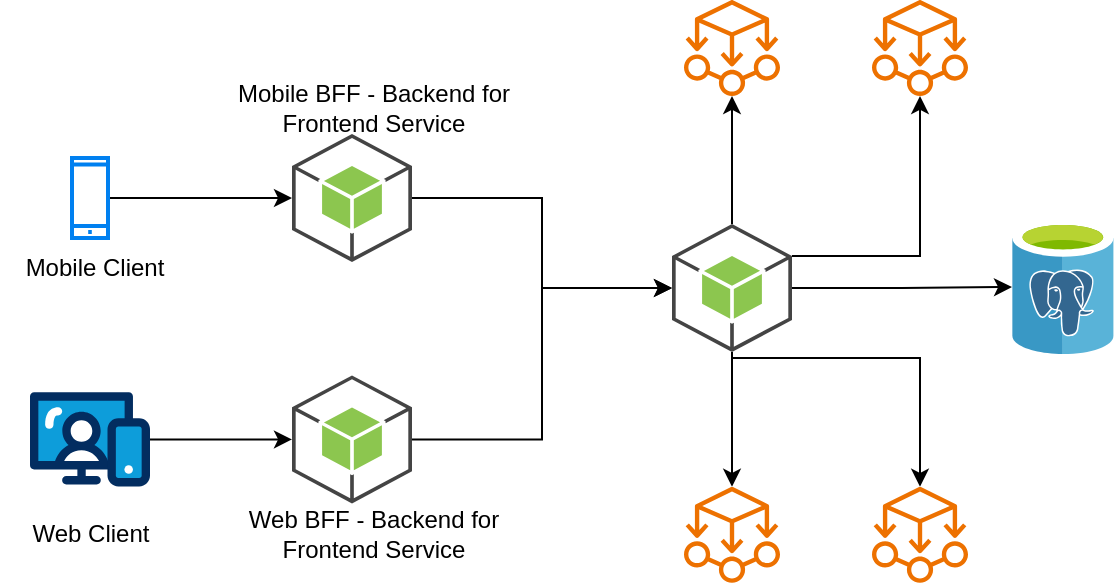 <mxfile version="24.7.7">
  <diagram name="Page-1" id="EmyyCAkO1zEMbGcYE98I">
    <mxGraphModel dx="1434" dy="716" grid="1" gridSize="10" guides="1" tooltips="1" connect="1" arrows="1" fold="1" page="1" pageScale="1" pageWidth="850" pageHeight="1100" math="0" shadow="0">
      <root>
        <mxCell id="0" />
        <mxCell id="1" parent="0" />
        <mxCell id="aiHo0pm3M2-PBp_HJ0Y8-21" value="" style="edgeStyle=orthogonalEdgeStyle;rounded=0;orthogonalLoop=1;jettySize=auto;html=1;" edge="1" parent="1" source="aiHo0pm3M2-PBp_HJ0Y8-1" target="aiHo0pm3M2-PBp_HJ0Y8-14">
          <mxGeometry relative="1" as="geometry" />
        </mxCell>
        <mxCell id="aiHo0pm3M2-PBp_HJ0Y8-1" value="" style="html=1;verticalLabelPosition=bottom;align=center;labelBackgroundColor=#ffffff;verticalAlign=top;strokeWidth=2;strokeColor=#0080F0;shadow=0;dashed=0;shape=mxgraph.ios7.icons.smartphone;" vertex="1" parent="1">
          <mxGeometry x="130" y="180" width="18" height="40" as="geometry" />
        </mxCell>
        <mxCell id="aiHo0pm3M2-PBp_HJ0Y8-20" value="" style="edgeStyle=orthogonalEdgeStyle;rounded=0;orthogonalLoop=1;jettySize=auto;html=1;" edge="1" parent="1" source="aiHo0pm3M2-PBp_HJ0Y8-2" target="aiHo0pm3M2-PBp_HJ0Y8-15">
          <mxGeometry relative="1" as="geometry" />
        </mxCell>
        <mxCell id="aiHo0pm3M2-PBp_HJ0Y8-2" value="" style="verticalLabelPosition=bottom;aspect=fixed;html=1;shape=mxgraph.salesforce.web;" vertex="1" parent="1">
          <mxGeometry x="109" y="297" width="60" height="47.4" as="geometry" />
        </mxCell>
        <mxCell id="aiHo0pm3M2-PBp_HJ0Y8-8" value="" style="image;sketch=0;aspect=fixed;html=1;points=[];align=center;fontSize=12;image=img/lib/mscae/Azure_Database_for_PostgreSQL_servers.svg;" vertex="1" parent="1">
          <mxGeometry x="600" y="211" width="50.92" height="67" as="geometry" />
        </mxCell>
        <mxCell id="aiHo0pm3M2-PBp_HJ0Y8-18" style="edgeStyle=orthogonalEdgeStyle;rounded=0;orthogonalLoop=1;jettySize=auto;html=1;" edge="1" parent="1" source="aiHo0pm3M2-PBp_HJ0Y8-14" target="aiHo0pm3M2-PBp_HJ0Y8-16">
          <mxGeometry relative="1" as="geometry" />
        </mxCell>
        <mxCell id="aiHo0pm3M2-PBp_HJ0Y8-14" value="" style="outlineConnect=0;dashed=0;verticalLabelPosition=bottom;verticalAlign=top;align=center;html=1;shape=mxgraph.aws3.android;fillColor=#8CC64F;gradientColor=none;" vertex="1" parent="1">
          <mxGeometry x="240" y="168" width="60" height="64" as="geometry" />
        </mxCell>
        <mxCell id="aiHo0pm3M2-PBp_HJ0Y8-15" value="" style="outlineConnect=0;dashed=0;verticalLabelPosition=bottom;verticalAlign=top;align=center;html=1;shape=mxgraph.aws3.android;fillColor=#8CC64F;gradientColor=none;" vertex="1" parent="1">
          <mxGeometry x="240" y="288.7" width="60" height="64" as="geometry" />
        </mxCell>
        <mxCell id="aiHo0pm3M2-PBp_HJ0Y8-17" value="" style="edgeStyle=orthogonalEdgeStyle;rounded=0;orthogonalLoop=1;jettySize=auto;html=1;" edge="1" parent="1" source="aiHo0pm3M2-PBp_HJ0Y8-16" target="aiHo0pm3M2-PBp_HJ0Y8-8">
          <mxGeometry relative="1" as="geometry" />
        </mxCell>
        <mxCell id="aiHo0pm3M2-PBp_HJ0Y8-26" value="" style="edgeStyle=orthogonalEdgeStyle;rounded=0;orthogonalLoop=1;jettySize=auto;html=1;" edge="1" parent="1" source="aiHo0pm3M2-PBp_HJ0Y8-16" target="aiHo0pm3M2-PBp_HJ0Y8-24">
          <mxGeometry relative="1" as="geometry" />
        </mxCell>
        <mxCell id="aiHo0pm3M2-PBp_HJ0Y8-27" value="" style="edgeStyle=orthogonalEdgeStyle;rounded=0;orthogonalLoop=1;jettySize=auto;html=1;" edge="1" parent="1" source="aiHo0pm3M2-PBp_HJ0Y8-16" target="aiHo0pm3M2-PBp_HJ0Y8-22">
          <mxGeometry relative="1" as="geometry" />
        </mxCell>
        <mxCell id="aiHo0pm3M2-PBp_HJ0Y8-28" style="edgeStyle=orthogonalEdgeStyle;rounded=0;orthogonalLoop=1;jettySize=auto;html=1;" edge="1" parent="1" source="aiHo0pm3M2-PBp_HJ0Y8-16" target="aiHo0pm3M2-PBp_HJ0Y8-23">
          <mxGeometry relative="1" as="geometry">
            <Array as="points">
              <mxPoint x="460" y="280" />
              <mxPoint x="554" y="280" />
            </Array>
          </mxGeometry>
        </mxCell>
        <mxCell id="aiHo0pm3M2-PBp_HJ0Y8-31" style="edgeStyle=orthogonalEdgeStyle;rounded=0;orthogonalLoop=1;jettySize=auto;html=1;exitX=1;exitY=0.25;exitDx=0;exitDy=0;exitPerimeter=0;" edge="1" parent="1" source="aiHo0pm3M2-PBp_HJ0Y8-16" target="aiHo0pm3M2-PBp_HJ0Y8-29">
          <mxGeometry relative="1" as="geometry">
            <Array as="points">
              <mxPoint x="554" y="229" />
            </Array>
          </mxGeometry>
        </mxCell>
        <mxCell id="aiHo0pm3M2-PBp_HJ0Y8-16" value="" style="outlineConnect=0;dashed=0;verticalLabelPosition=bottom;verticalAlign=top;align=center;html=1;shape=mxgraph.aws3.android;fillColor=#8CC64F;gradientColor=none;" vertex="1" parent="1">
          <mxGeometry x="430" y="213" width="60" height="64" as="geometry" />
        </mxCell>
        <mxCell id="aiHo0pm3M2-PBp_HJ0Y8-19" style="edgeStyle=orthogonalEdgeStyle;rounded=0;orthogonalLoop=1;jettySize=auto;html=1;entryX=0;entryY=0.5;entryDx=0;entryDy=0;entryPerimeter=0;" edge="1" parent="1" source="aiHo0pm3M2-PBp_HJ0Y8-15" target="aiHo0pm3M2-PBp_HJ0Y8-16">
          <mxGeometry relative="1" as="geometry" />
        </mxCell>
        <mxCell id="aiHo0pm3M2-PBp_HJ0Y8-22" value="" style="sketch=0;outlineConnect=0;fontColor=#232F3E;gradientColor=none;fillColor=#ED7100;strokeColor=none;dashed=0;verticalLabelPosition=bottom;verticalAlign=top;align=center;html=1;fontSize=12;fontStyle=0;aspect=fixed;pointerEvents=1;shape=mxgraph.aws4.ec2_aws_microservice_extractor_for_net;" vertex="1" parent="1">
          <mxGeometry x="436" y="344.4" width="48" height="48" as="geometry" />
        </mxCell>
        <mxCell id="aiHo0pm3M2-PBp_HJ0Y8-23" value="" style="sketch=0;outlineConnect=0;fontColor=#232F3E;gradientColor=none;fillColor=#ED7100;strokeColor=none;dashed=0;verticalLabelPosition=bottom;verticalAlign=top;align=center;html=1;fontSize=12;fontStyle=0;aspect=fixed;pointerEvents=1;shape=mxgraph.aws4.ec2_aws_microservice_extractor_for_net;" vertex="1" parent="1">
          <mxGeometry x="530" y="344.4" width="48" height="48" as="geometry" />
        </mxCell>
        <mxCell id="aiHo0pm3M2-PBp_HJ0Y8-24" value="" style="sketch=0;outlineConnect=0;fontColor=#232F3E;gradientColor=none;fillColor=#ED7100;strokeColor=none;dashed=0;verticalLabelPosition=bottom;verticalAlign=top;align=center;html=1;fontSize=12;fontStyle=0;aspect=fixed;pointerEvents=1;shape=mxgraph.aws4.ec2_aws_microservice_extractor_for_net;" vertex="1" parent="1">
          <mxGeometry x="436" y="101" width="48" height="48" as="geometry" />
        </mxCell>
        <mxCell id="aiHo0pm3M2-PBp_HJ0Y8-29" value="" style="sketch=0;outlineConnect=0;fontColor=#232F3E;gradientColor=none;fillColor=#ED7100;strokeColor=none;dashed=0;verticalLabelPosition=bottom;verticalAlign=top;align=center;html=1;fontSize=12;fontStyle=0;aspect=fixed;pointerEvents=1;shape=mxgraph.aws4.ec2_aws_microservice_extractor_for_net;" vertex="1" parent="1">
          <mxGeometry x="530" y="101" width="48" height="48" as="geometry" />
        </mxCell>
        <mxCell id="aiHo0pm3M2-PBp_HJ0Y8-32" value="Mobile Client" style="text;html=1;align=center;verticalAlign=middle;whiteSpace=wrap;rounded=0;" vertex="1" parent="1">
          <mxGeometry x="97" y="220" width="89" height="30" as="geometry" />
        </mxCell>
        <mxCell id="aiHo0pm3M2-PBp_HJ0Y8-33" value="Web Client" style="text;html=1;align=center;verticalAlign=middle;whiteSpace=wrap;rounded=0;" vertex="1" parent="1">
          <mxGeometry x="94.5" y="352.7" width="89" height="30" as="geometry" />
        </mxCell>
        <mxCell id="aiHo0pm3M2-PBp_HJ0Y8-34" value="Web BFF - Backend for Frontend Service" style="text;html=1;align=center;verticalAlign=middle;whiteSpace=wrap;rounded=0;" vertex="1" parent="1">
          <mxGeometry x="196" y="353.4" width="170" height="30" as="geometry" />
        </mxCell>
        <mxCell id="aiHo0pm3M2-PBp_HJ0Y8-35" value="Mobile BFF - Backend for Frontend Service" style="text;html=1;align=center;verticalAlign=middle;whiteSpace=wrap;rounded=0;" vertex="1" parent="1">
          <mxGeometry x="196" y="140" width="170" height="30" as="geometry" />
        </mxCell>
      </root>
    </mxGraphModel>
  </diagram>
</mxfile>
